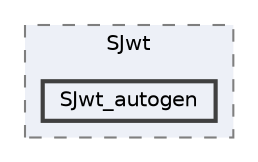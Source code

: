 digraph "SJwt_autogen"
{
 // LATEX_PDF_SIZE
  bgcolor="transparent";
  edge [fontname=Helvetica,fontsize=10,labelfontname=Helvetica,labelfontsize=10];
  node [fontname=Helvetica,fontsize=10,shape=box,height=0.2,width=0.4];
  compound=true
  subgraph clusterdir_54364f01e8701df62fbc82f26b0b7a61 {
    graph [ bgcolor="#edf0f7", pencolor="grey50", label="SJwt", fontname=Helvetica,fontsize=10 style="filled,dashed", URL="dir_54364f01e8701df62fbc82f26b0b7a61.html",tooltip=""]
  dir_249498288ad245072aa42ed6fd2f22aa [label="SJwt_autogen", fillcolor="#edf0f7", color="grey25", style="filled,bold", URL="dir_249498288ad245072aa42ed6fd2f22aa.html",tooltip=""];
  }
}

